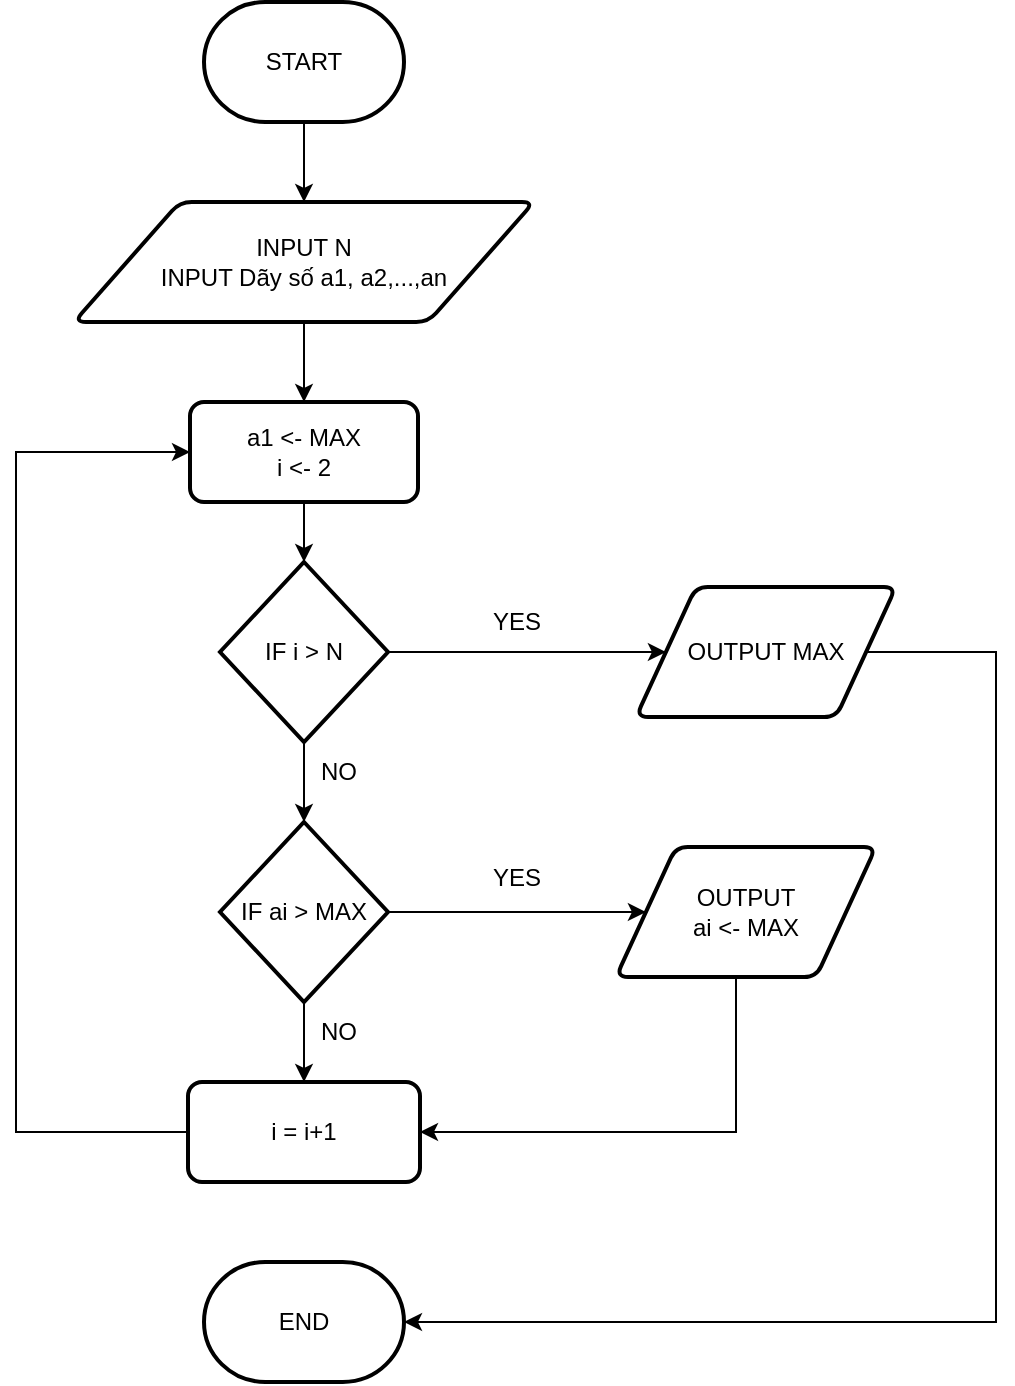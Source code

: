 <mxfile version="20.3.0" type="device"><diagram id="C5RBs43oDa-KdzZeNtuy" name="Page-1"><mxGraphModel dx="1038" dy="737" grid="1" gridSize="10" guides="1" tooltips="1" connect="1" arrows="1" fold="1" page="1" pageScale="1" pageWidth="827" pageHeight="1169" math="0" shadow="0"><root><mxCell id="WIyWlLk6GJQsqaUBKTNV-0"/><mxCell id="WIyWlLk6GJQsqaUBKTNV-1" parent="WIyWlLk6GJQsqaUBKTNV-0"/><mxCell id="kE1vUtCsaE0DOlJtbLqY-10" style="edgeStyle=orthogonalEdgeStyle;rounded=0;orthogonalLoop=1;jettySize=auto;html=1;entryX=0.5;entryY=0;entryDx=0;entryDy=0;" edge="1" parent="WIyWlLk6GJQsqaUBKTNV-1" source="kE1vUtCsaE0DOlJtbLqY-0" target="kE1vUtCsaE0DOlJtbLqY-4"><mxGeometry relative="1" as="geometry"/></mxCell><mxCell id="kE1vUtCsaE0DOlJtbLqY-0" value="START" style="strokeWidth=2;html=1;shape=mxgraph.flowchart.terminator;whiteSpace=wrap;" vertex="1" parent="WIyWlLk6GJQsqaUBKTNV-1"><mxGeometry x="364" y="80" width="100" height="60" as="geometry"/></mxCell><mxCell id="kE1vUtCsaE0DOlJtbLqY-1" value="END" style="strokeWidth=2;html=1;shape=mxgraph.flowchart.terminator;whiteSpace=wrap;" vertex="1" parent="WIyWlLk6GJQsqaUBKTNV-1"><mxGeometry x="364" y="710" width="100" height="60" as="geometry"/></mxCell><mxCell id="kE1vUtCsaE0DOlJtbLqY-12" style="edgeStyle=orthogonalEdgeStyle;rounded=0;orthogonalLoop=1;jettySize=auto;html=1;entryX=0.5;entryY=0;entryDx=0;entryDy=0;entryPerimeter=0;" edge="1" parent="WIyWlLk6GJQsqaUBKTNV-1" source="kE1vUtCsaE0DOlJtbLqY-3" target="kE1vUtCsaE0DOlJtbLqY-5"><mxGeometry relative="1" as="geometry"/></mxCell><mxCell id="kE1vUtCsaE0DOlJtbLqY-3" value="a1 &amp;lt;- MAX&lt;br&gt;i &amp;lt;- 2" style="rounded=1;whiteSpace=wrap;html=1;absoluteArcSize=1;arcSize=14;strokeWidth=2;" vertex="1" parent="WIyWlLk6GJQsqaUBKTNV-1"><mxGeometry x="357" y="280" width="114" height="50" as="geometry"/></mxCell><mxCell id="kE1vUtCsaE0DOlJtbLqY-11" style="edgeStyle=orthogonalEdgeStyle;rounded=0;orthogonalLoop=1;jettySize=auto;html=1;entryX=0.5;entryY=0;entryDx=0;entryDy=0;" edge="1" parent="WIyWlLk6GJQsqaUBKTNV-1" source="kE1vUtCsaE0DOlJtbLqY-4" target="kE1vUtCsaE0DOlJtbLqY-3"><mxGeometry relative="1" as="geometry"/></mxCell><mxCell id="kE1vUtCsaE0DOlJtbLqY-4" value="INPUT N&lt;br&gt;INPUT Dãy số a1, a2,...,an" style="shape=parallelogram;html=1;strokeWidth=2;perimeter=parallelogramPerimeter;whiteSpace=wrap;rounded=1;arcSize=12;size=0.23;" vertex="1" parent="WIyWlLk6GJQsqaUBKTNV-1"><mxGeometry x="299" y="180" width="230" height="60" as="geometry"/></mxCell><mxCell id="kE1vUtCsaE0DOlJtbLqY-13" style="edgeStyle=orthogonalEdgeStyle;rounded=0;orthogonalLoop=1;jettySize=auto;html=1;entryX=0;entryY=0.5;entryDx=0;entryDy=0;" edge="1" parent="WIyWlLk6GJQsqaUBKTNV-1" source="kE1vUtCsaE0DOlJtbLqY-5" target="kE1vUtCsaE0DOlJtbLqY-6"><mxGeometry relative="1" as="geometry"/></mxCell><mxCell id="kE1vUtCsaE0DOlJtbLqY-15" style="edgeStyle=orthogonalEdgeStyle;rounded=0;orthogonalLoop=1;jettySize=auto;html=1;entryX=0.5;entryY=0;entryDx=0;entryDy=0;entryPerimeter=0;" edge="1" parent="WIyWlLk6GJQsqaUBKTNV-1" source="kE1vUtCsaE0DOlJtbLqY-5" target="kE1vUtCsaE0DOlJtbLqY-7"><mxGeometry relative="1" as="geometry"/></mxCell><mxCell id="kE1vUtCsaE0DOlJtbLqY-5" value="IF i &amp;gt; N" style="strokeWidth=2;html=1;shape=mxgraph.flowchart.decision;whiteSpace=wrap;" vertex="1" parent="WIyWlLk6GJQsqaUBKTNV-1"><mxGeometry x="372" y="360" width="84" height="90" as="geometry"/></mxCell><mxCell id="kE1vUtCsaE0DOlJtbLqY-21" style="edgeStyle=orthogonalEdgeStyle;rounded=0;orthogonalLoop=1;jettySize=auto;html=1;entryX=1;entryY=0.5;entryDx=0;entryDy=0;entryPerimeter=0;" edge="1" parent="WIyWlLk6GJQsqaUBKTNV-1" source="kE1vUtCsaE0DOlJtbLqY-6" target="kE1vUtCsaE0DOlJtbLqY-1"><mxGeometry relative="1" as="geometry"><Array as="points"><mxPoint x="760" y="405"/><mxPoint x="760" y="740"/></Array></mxGeometry></mxCell><mxCell id="kE1vUtCsaE0DOlJtbLqY-6" value="OUTPUT MAX" style="shape=parallelogram;html=1;strokeWidth=2;perimeter=parallelogramPerimeter;whiteSpace=wrap;rounded=1;arcSize=12;size=0.23;" vertex="1" parent="WIyWlLk6GJQsqaUBKTNV-1"><mxGeometry x="580" y="372.5" width="130" height="65" as="geometry"/></mxCell><mxCell id="kE1vUtCsaE0DOlJtbLqY-17" style="edgeStyle=orthogonalEdgeStyle;rounded=0;orthogonalLoop=1;jettySize=auto;html=1;entryX=0.5;entryY=0;entryDx=0;entryDy=0;" edge="1" parent="WIyWlLk6GJQsqaUBKTNV-1" source="kE1vUtCsaE0DOlJtbLqY-7" target="kE1vUtCsaE0DOlJtbLqY-9"><mxGeometry relative="1" as="geometry"/></mxCell><mxCell id="kE1vUtCsaE0DOlJtbLqY-19" style="edgeStyle=orthogonalEdgeStyle;rounded=0;orthogonalLoop=1;jettySize=auto;html=1;entryX=0;entryY=0.5;entryDx=0;entryDy=0;" edge="1" parent="WIyWlLk6GJQsqaUBKTNV-1" source="kE1vUtCsaE0DOlJtbLqY-7" target="kE1vUtCsaE0DOlJtbLqY-8"><mxGeometry relative="1" as="geometry"/></mxCell><mxCell id="kE1vUtCsaE0DOlJtbLqY-7" value="IF ai &amp;gt; MAX" style="strokeWidth=2;html=1;shape=mxgraph.flowchart.decision;whiteSpace=wrap;" vertex="1" parent="WIyWlLk6GJQsqaUBKTNV-1"><mxGeometry x="372" y="490" width="84" height="90" as="geometry"/></mxCell><mxCell id="kE1vUtCsaE0DOlJtbLqY-24" style="edgeStyle=orthogonalEdgeStyle;rounded=0;orthogonalLoop=1;jettySize=auto;html=1;entryX=1;entryY=0.5;entryDx=0;entryDy=0;" edge="1" parent="WIyWlLk6GJQsqaUBKTNV-1" source="kE1vUtCsaE0DOlJtbLqY-8" target="kE1vUtCsaE0DOlJtbLqY-9"><mxGeometry relative="1" as="geometry"><Array as="points"><mxPoint x="630" y="645"/></Array></mxGeometry></mxCell><mxCell id="kE1vUtCsaE0DOlJtbLqY-8" value="OUTPUT &lt;br&gt;ai &amp;lt;- MAX" style="shape=parallelogram;html=1;strokeWidth=2;perimeter=parallelogramPerimeter;whiteSpace=wrap;rounded=1;arcSize=12;size=0.23;" vertex="1" parent="WIyWlLk6GJQsqaUBKTNV-1"><mxGeometry x="570" y="502.5" width="130" height="65" as="geometry"/></mxCell><mxCell id="kE1vUtCsaE0DOlJtbLqY-22" style="edgeStyle=orthogonalEdgeStyle;rounded=0;orthogonalLoop=1;jettySize=auto;html=1;entryX=0;entryY=0.5;entryDx=0;entryDy=0;" edge="1" parent="WIyWlLk6GJQsqaUBKTNV-1" source="kE1vUtCsaE0DOlJtbLqY-9" target="kE1vUtCsaE0DOlJtbLqY-3"><mxGeometry relative="1" as="geometry"><Array as="points"><mxPoint x="270" y="645"/><mxPoint x="270" y="305"/></Array></mxGeometry></mxCell><mxCell id="kE1vUtCsaE0DOlJtbLqY-9" value="i = i+1" style="rounded=1;whiteSpace=wrap;html=1;absoluteArcSize=1;arcSize=14;strokeWidth=2;" vertex="1" parent="WIyWlLk6GJQsqaUBKTNV-1"><mxGeometry x="356" y="620" width="116" height="50" as="geometry"/></mxCell><mxCell id="kE1vUtCsaE0DOlJtbLqY-14" value="YES" style="text;html=1;resizable=0;autosize=1;align=center;verticalAlign=middle;points=[];fillColor=none;strokeColor=none;rounded=0;" vertex="1" parent="WIyWlLk6GJQsqaUBKTNV-1"><mxGeometry x="495" y="375" width="50" height="30" as="geometry"/></mxCell><mxCell id="kE1vUtCsaE0DOlJtbLqY-16" value="NO" style="text;html=1;resizable=0;autosize=1;align=center;verticalAlign=middle;points=[];fillColor=none;strokeColor=none;rounded=0;" vertex="1" parent="WIyWlLk6GJQsqaUBKTNV-1"><mxGeometry x="411" y="450" width="40" height="30" as="geometry"/></mxCell><mxCell id="kE1vUtCsaE0DOlJtbLqY-18" value="NO" style="text;html=1;resizable=0;autosize=1;align=center;verticalAlign=middle;points=[];fillColor=none;strokeColor=none;rounded=0;" vertex="1" parent="WIyWlLk6GJQsqaUBKTNV-1"><mxGeometry x="411" y="580" width="40" height="30" as="geometry"/></mxCell><mxCell id="kE1vUtCsaE0DOlJtbLqY-20" value="YES" style="text;html=1;resizable=0;autosize=1;align=center;verticalAlign=middle;points=[];fillColor=none;strokeColor=none;rounded=0;" vertex="1" parent="WIyWlLk6GJQsqaUBKTNV-1"><mxGeometry x="495" y="502.5" width="50" height="30" as="geometry"/></mxCell></root></mxGraphModel></diagram></mxfile>